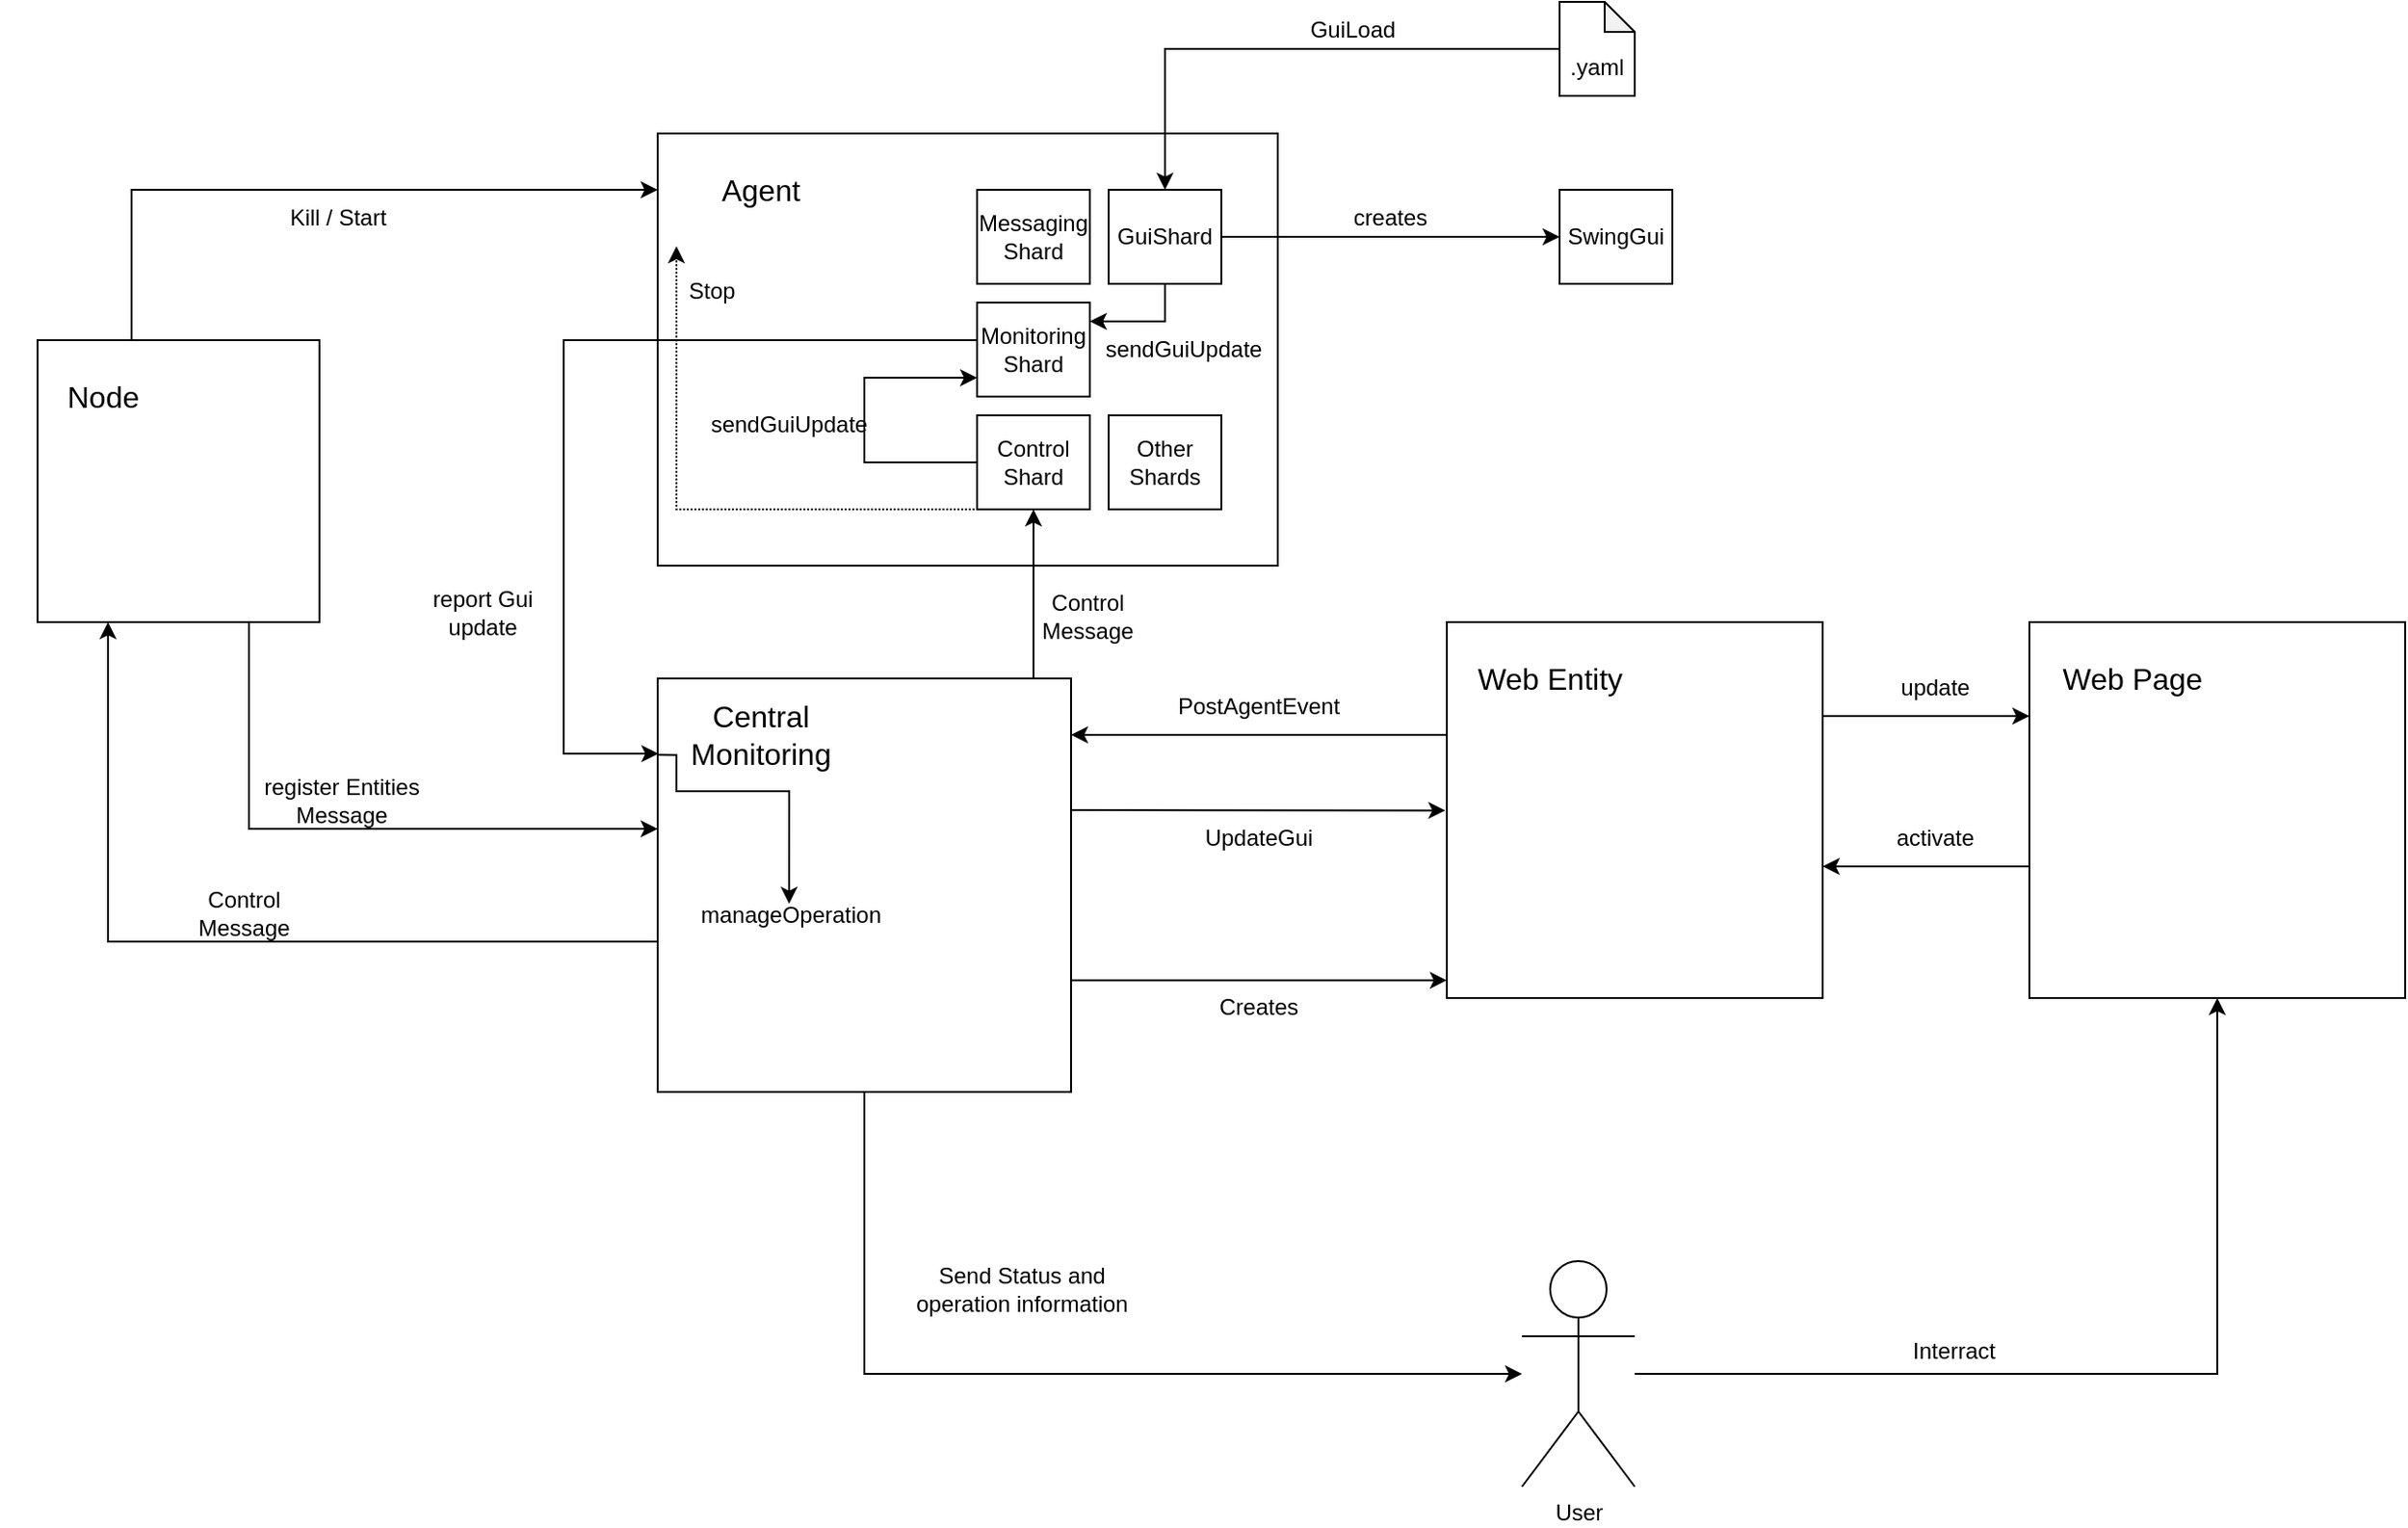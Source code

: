 <mxfile version="21.5.2" type="google">
  <diagram name="Page-1" id="XPu69D7pFfid8kS-kR1I">
    <mxGraphModel grid="1" page="1" gridSize="10" guides="1" tooltips="1" connect="1" arrows="1" fold="1" pageScale="1" pageWidth="3300" pageHeight="4681" math="0" shadow="0">
      <root>
        <mxCell id="0" />
        <mxCell id="1" parent="0" />
        <mxCell id="e4aOgMLsEX9wfIiJwYjr-1" value="" style="rounded=0;whiteSpace=wrap;html=1;" vertex="1" parent="1">
          <mxGeometry x="460" y="160" width="330" height="230" as="geometry" />
        </mxCell>
        <mxCell id="e4aOgMLsEX9wfIiJwYjr-11" style="edgeStyle=orthogonalEdgeStyle;rounded=0;orthogonalLoop=1;jettySize=auto;html=1;exitX=0;exitY=0.5;exitDx=0;exitDy=0;entryX=0.5;entryY=0;entryDx=0;entryDy=0;exitPerimeter=0;" edge="1" parent="1" source="e4aOgMLsEX9wfIiJwYjr-9" target="e4aOgMLsEX9wfIiJwYjr-2">
          <mxGeometry relative="1" as="geometry">
            <mxPoint x="910" y="120" as="sourcePoint" />
            <Array as="points">
              <mxPoint x="730" y="115" />
            </Array>
          </mxGeometry>
        </mxCell>
        <mxCell id="e4aOgMLsEX9wfIiJwYjr-15" style="edgeStyle=orthogonalEdgeStyle;rounded=0;orthogonalLoop=1;jettySize=auto;html=1;entryX=0;entryY=0.5;entryDx=0;entryDy=0;" edge="1" parent="1" source="e4aOgMLsEX9wfIiJwYjr-2" target="e4aOgMLsEX9wfIiJwYjr-5">
          <mxGeometry relative="1" as="geometry" />
        </mxCell>
        <mxCell id="e4aOgMLsEX9wfIiJwYjr-2" value="GuiShard" style="rounded=0;whiteSpace=wrap;html=1;" vertex="1" parent="1">
          <mxGeometry x="700" y="190" width="60" height="50" as="geometry" />
        </mxCell>
        <mxCell id="e4aOgMLsEX9wfIiJwYjr-18" style="edgeStyle=orthogonalEdgeStyle;rounded=0;orthogonalLoop=1;jettySize=auto;html=1;" edge="1" parent="1" source="e4aOgMLsEX9wfIiJwYjr-2" target="e4aOgMLsEX9wfIiJwYjr-3">
          <mxGeometry relative="1" as="geometry">
            <Array as="points">
              <mxPoint x="730" y="260" />
            </Array>
          </mxGeometry>
        </mxCell>
        <mxCell id="e4aOgMLsEX9wfIiJwYjr-20" style="edgeStyle=orthogonalEdgeStyle;rounded=0;orthogonalLoop=1;jettySize=auto;html=1;exitX=0;exitY=0.5;exitDx=0;exitDy=0;" edge="1" parent="1" source="e4aOgMLsEX9wfIiJwYjr-6">
          <mxGeometry relative="1" as="geometry">
            <mxPoint x="370" y="470" as="sourcePoint" />
            <mxPoint x="630" y="290" as="targetPoint" />
            <Array as="points">
              <mxPoint x="570" y="335" />
              <mxPoint x="570" y="290" />
              <mxPoint x="630" y="290" />
            </Array>
          </mxGeometry>
        </mxCell>
        <mxCell id="e4aOgMLsEX9wfIiJwYjr-26" style="edgeStyle=orthogonalEdgeStyle;rounded=0;orthogonalLoop=1;jettySize=auto;html=1;entryX=0.004;entryY=0.676;entryDx=0;entryDy=0;entryPerimeter=0;" edge="1" parent="1" source="e4aOgMLsEX9wfIiJwYjr-3" target="e4aOgMLsEX9wfIiJwYjr-23">
          <mxGeometry relative="1" as="geometry">
            <Array as="points">
              <mxPoint x="410" y="270" />
              <mxPoint x="410" y="490" />
              <mxPoint x="460" y="490" />
            </Array>
          </mxGeometry>
        </mxCell>
        <mxCell id="e4aOgMLsEX9wfIiJwYjr-3" value="&lt;div&gt;Monitoring&lt;/div&gt;&lt;div&gt;Shard&lt;br&gt;&lt;/div&gt;" style="rounded=0;whiteSpace=wrap;html=1;" vertex="1" parent="1">
          <mxGeometry x="630" y="250" width="60" height="50" as="geometry" />
        </mxCell>
        <mxCell id="e4aOgMLsEX9wfIiJwYjr-4" value="&lt;div&gt;Messaging&lt;/div&gt;&lt;div&gt;Shard&lt;br&gt;&lt;/div&gt;" style="rounded=0;whiteSpace=wrap;html=1;" vertex="1" parent="1">
          <mxGeometry x="630" y="190" width="60" height="50" as="geometry" />
        </mxCell>
        <mxCell id="e4aOgMLsEX9wfIiJwYjr-5" value="SwingGui" style="rounded=0;whiteSpace=wrap;html=1;" vertex="1" parent="1">
          <mxGeometry x="940" y="190" width="60" height="50" as="geometry" />
        </mxCell>
        <mxCell id="e4aOgMLsEX9wfIiJwYjr-46" style="edgeStyle=orthogonalEdgeStyle;rounded=0;orthogonalLoop=1;jettySize=auto;html=1;exitX=0.04;exitY=0.875;exitDx=0;exitDy=0;exitPerimeter=0;dashed=1;dashPattern=1 1;" edge="1" parent="1" source="e4aOgMLsEX9wfIiJwYjr-6" target="e4aOgMLsEX9wfIiJwYjr-8">
          <mxGeometry relative="1" as="geometry">
            <Array as="points">
              <mxPoint x="630" y="354" />
              <mxPoint x="630" y="360" />
              <mxPoint x="470" y="360" />
            </Array>
          </mxGeometry>
        </mxCell>
        <mxCell id="e4aOgMLsEX9wfIiJwYjr-6" value="&lt;div&gt;Control&lt;/div&gt;&lt;div&gt;Shard&lt;br&gt;&lt;/div&gt;" style="rounded=0;whiteSpace=wrap;html=1;" vertex="1" parent="1">
          <mxGeometry x="630" y="310" width="60" height="50" as="geometry" />
        </mxCell>
        <mxCell id="e4aOgMLsEX9wfIiJwYjr-7" value="&lt;div&gt;Other&lt;/div&gt;&lt;div&gt;Shards&lt;br&gt;&lt;/div&gt;" style="rounded=0;whiteSpace=wrap;html=1;" vertex="1" parent="1">
          <mxGeometry x="700" y="310" width="60" height="50" as="geometry" />
        </mxCell>
        <mxCell id="e4aOgMLsEX9wfIiJwYjr-8" value="Agent" style="text;html=1;strokeColor=none;fillColor=none;align=center;verticalAlign=middle;whiteSpace=wrap;rounded=0;fontSize=16;" vertex="1" parent="1">
          <mxGeometry x="460" y="160" width="110" height="60" as="geometry" />
        </mxCell>
        <mxCell id="e4aOgMLsEX9wfIiJwYjr-9" value="" style="shape=note;whiteSpace=wrap;html=1;backgroundOutline=1;darkOpacity=0.05;size=16;" vertex="1" parent="1">
          <mxGeometry x="940" y="90" width="40" height="50" as="geometry" />
        </mxCell>
        <mxCell id="e4aOgMLsEX9wfIiJwYjr-10" value=".yaml" style="text;html=1;strokeColor=none;fillColor=none;align=center;verticalAlign=middle;whiteSpace=wrap;rounded=0;" vertex="1" parent="1">
          <mxGeometry x="930" y="110" width="60" height="30" as="geometry" />
        </mxCell>
        <mxCell id="e4aOgMLsEX9wfIiJwYjr-24" style="edgeStyle=orthogonalEdgeStyle;rounded=0;orthogonalLoop=1;jettySize=auto;html=1;" edge="1" parent="1" source="e4aOgMLsEX9wfIiJwYjr-12" target="e4aOgMLsEX9wfIiJwYjr-6">
          <mxGeometry relative="1" as="geometry">
            <Array as="points">
              <mxPoint x="660" y="430" />
              <mxPoint x="660" y="430" />
            </Array>
          </mxGeometry>
        </mxCell>
        <mxCell id="e4aOgMLsEX9wfIiJwYjr-41" style="edgeStyle=orthogonalEdgeStyle;rounded=0;orthogonalLoop=1;jettySize=auto;html=1;entryX=0;entryY=0.953;entryDx=0;entryDy=0;entryPerimeter=0;" edge="1" parent="1" source="e4aOgMLsEX9wfIiJwYjr-12" target="e4aOgMLsEX9wfIiJwYjr-33">
          <mxGeometry relative="1" as="geometry">
            <Array as="points">
              <mxPoint x="780" y="611" />
            </Array>
          </mxGeometry>
        </mxCell>
        <mxCell id="e4aOgMLsEX9wfIiJwYjr-44" style="edgeStyle=orthogonalEdgeStyle;rounded=0;orthogonalLoop=1;jettySize=auto;html=1;entryX=0.25;entryY=1;entryDx=0;entryDy=0;" edge="1" parent="1" source="e4aOgMLsEX9wfIiJwYjr-12" target="e4aOgMLsEX9wfIiJwYjr-28">
          <mxGeometry relative="1" as="geometry">
            <Array as="points">
              <mxPoint x="168" y="590" />
            </Array>
          </mxGeometry>
        </mxCell>
        <mxCell id="e4aOgMLsEX9wfIiJwYjr-62" style="edgeStyle=orthogonalEdgeStyle;rounded=0;orthogonalLoop=1;jettySize=auto;html=1;" edge="1" parent="1" source="e4aOgMLsEX9wfIiJwYjr-12" target="GOfTw_mxdVKCr9XZnJSm-1">
          <mxGeometry relative="1" as="geometry">
            <Array as="points">
              <mxPoint x="570" y="820" />
            </Array>
            <mxPoint x="870" y="810.0" as="targetPoint" />
          </mxGeometry>
        </mxCell>
        <mxCell id="e4aOgMLsEX9wfIiJwYjr-12" value="" style="whiteSpace=wrap;html=1;aspect=fixed;" vertex="1" parent="1">
          <mxGeometry x="460" y="450" width="220" height="220" as="geometry" />
        </mxCell>
        <mxCell id="e4aOgMLsEX9wfIiJwYjr-13" value="GuiLoad" style="text;html=1;strokeColor=none;fillColor=none;align=center;verticalAlign=middle;whiteSpace=wrap;rounded=0;" vertex="1" parent="1">
          <mxGeometry x="800" y="90" width="60" height="30" as="geometry" />
        </mxCell>
        <mxCell id="e4aOgMLsEX9wfIiJwYjr-17" value="creates" style="text;html=1;strokeColor=none;fillColor=none;align=center;verticalAlign=middle;whiteSpace=wrap;rounded=0;" vertex="1" parent="1">
          <mxGeometry x="820" y="190" width="60" height="30" as="geometry" />
        </mxCell>
        <mxCell id="e4aOgMLsEX9wfIiJwYjr-19" value="sendGuiUpdate" style="text;html=1;strokeColor=none;fillColor=none;align=center;verticalAlign=middle;whiteSpace=wrap;rounded=0;" vertex="1" parent="1">
          <mxGeometry x="710" y="260" width="60" height="30" as="geometry" />
        </mxCell>
        <mxCell id="e4aOgMLsEX9wfIiJwYjr-21" value="sendGuiUpdate" style="text;html=1;strokeColor=none;fillColor=none;align=center;verticalAlign=middle;whiteSpace=wrap;rounded=0;" vertex="1" parent="1">
          <mxGeometry x="500" y="300" width="60" height="30" as="geometry" />
        </mxCell>
        <mxCell id="e4aOgMLsEX9wfIiJwYjr-54" style="edgeStyle=orthogonalEdgeStyle;rounded=0;orthogonalLoop=1;jettySize=auto;html=1;exitX=0.002;exitY=0.678;exitDx=0;exitDy=0;entryX=0.318;entryY=0.545;entryDx=0;entryDy=0;entryPerimeter=0;exitPerimeter=0;" edge="1" parent="1" source="e4aOgMLsEX9wfIiJwYjr-23" target="e4aOgMLsEX9wfIiJwYjr-12">
          <mxGeometry relative="1" as="geometry">
            <Array as="points">
              <mxPoint x="470" y="491" />
              <mxPoint x="470" y="510" />
              <mxPoint x="530" y="510" />
            </Array>
          </mxGeometry>
        </mxCell>
        <mxCell id="e4aOgMLsEX9wfIiJwYjr-23" value="Central Monitoring" style="text;html=1;strokeColor=none;fillColor=none;align=center;verticalAlign=middle;whiteSpace=wrap;rounded=0;fontSize=16;" vertex="1" parent="1">
          <mxGeometry x="460" y="450" width="110" height="60" as="geometry" />
        </mxCell>
        <mxCell id="e4aOgMLsEX9wfIiJwYjr-25" value="Control Message" style="text;html=1;strokeColor=none;fillColor=none;align=center;verticalAlign=middle;whiteSpace=wrap;rounded=0;" vertex="1" parent="1">
          <mxGeometry x="659" y="402" width="60" height="30" as="geometry" />
        </mxCell>
        <mxCell id="e4aOgMLsEX9wfIiJwYjr-27" value="report Gui update" style="text;html=1;strokeColor=none;fillColor=none;align=center;verticalAlign=middle;whiteSpace=wrap;rounded=0;" vertex="1" parent="1">
          <mxGeometry x="337" y="400" width="60" height="30" as="geometry" />
        </mxCell>
        <mxCell id="e4aOgMLsEX9wfIiJwYjr-49" style="edgeStyle=orthogonalEdgeStyle;rounded=0;orthogonalLoop=1;jettySize=auto;html=1;exitX=0.75;exitY=1;exitDx=0;exitDy=0;" edge="1" parent="1" source="e4aOgMLsEX9wfIiJwYjr-28">
          <mxGeometry relative="1" as="geometry">
            <mxPoint x="460" y="530" as="targetPoint" />
            <Array as="points">
              <mxPoint x="242" y="530" />
              <mxPoint x="460" y="530" />
            </Array>
          </mxGeometry>
        </mxCell>
        <mxCell id="e4aOgMLsEX9wfIiJwYjr-28" value="" style="whiteSpace=wrap;html=1;aspect=fixed;" vertex="1" parent="1">
          <mxGeometry x="130" y="270" width="150" height="150" as="geometry" />
        </mxCell>
        <mxCell id="e4aOgMLsEX9wfIiJwYjr-31" style="edgeStyle=orthogonalEdgeStyle;rounded=0;orthogonalLoop=1;jettySize=auto;html=1;entryX=0;entryY=0.5;entryDx=0;entryDy=0;" edge="1" parent="1" source="e4aOgMLsEX9wfIiJwYjr-28" target="e4aOgMLsEX9wfIiJwYjr-8">
          <mxGeometry relative="1" as="geometry">
            <Array as="points">
              <mxPoint x="180" y="190" />
            </Array>
          </mxGeometry>
        </mxCell>
        <mxCell id="e4aOgMLsEX9wfIiJwYjr-30" value="Node" style="text;html=1;strokeColor=none;fillColor=none;align=center;verticalAlign=middle;whiteSpace=wrap;rounded=0;fontSize=16;" vertex="1" parent="1">
          <mxGeometry x="110" y="270" width="110" height="60" as="geometry" />
        </mxCell>
        <mxCell id="e4aOgMLsEX9wfIiJwYjr-32" value="Kill / Start" style="text;html=1;strokeColor=none;fillColor=none;align=center;verticalAlign=middle;whiteSpace=wrap;rounded=0;" vertex="1" parent="1">
          <mxGeometry x="260" y="190" width="60" height="30" as="geometry" />
        </mxCell>
        <mxCell id="e4aOgMLsEX9wfIiJwYjr-38" style="edgeStyle=orthogonalEdgeStyle;rounded=0;orthogonalLoop=1;jettySize=auto;html=1;entryX=0;entryY=0.25;entryDx=0;entryDy=0;" edge="1" parent="1" source="e4aOgMLsEX9wfIiJwYjr-33" target="e4aOgMLsEX9wfIiJwYjr-36">
          <mxGeometry relative="1" as="geometry">
            <Array as="points">
              <mxPoint x="1110" y="470" />
              <mxPoint x="1110" y="470" />
            </Array>
          </mxGeometry>
        </mxCell>
        <mxCell id="e4aOgMLsEX9wfIiJwYjr-42" style="edgeStyle=orthogonalEdgeStyle;rounded=0;orthogonalLoop=1;jettySize=auto;html=1;" edge="1" parent="1" source="e4aOgMLsEX9wfIiJwYjr-33">
          <mxGeometry relative="1" as="geometry">
            <mxPoint x="680" y="480" as="targetPoint" />
            <Array as="points">
              <mxPoint x="680" y="480" />
            </Array>
          </mxGeometry>
        </mxCell>
        <mxCell id="e4aOgMLsEX9wfIiJwYjr-33" value="" style="whiteSpace=wrap;html=1;aspect=fixed;" vertex="1" parent="1">
          <mxGeometry x="880" y="420" width="200" height="200" as="geometry" />
        </mxCell>
        <mxCell id="e4aOgMLsEX9wfIiJwYjr-35" value="Web Entity" style="text;html=1;strokeColor=none;fillColor=none;align=center;verticalAlign=middle;whiteSpace=wrap;rounded=0;fontSize=16;" vertex="1" parent="1">
          <mxGeometry x="880" y="420" width="110" height="60" as="geometry" />
        </mxCell>
        <mxCell id="e4aOgMLsEX9wfIiJwYjr-40" style="edgeStyle=orthogonalEdgeStyle;rounded=0;orthogonalLoop=1;jettySize=auto;html=1;" edge="1" parent="1" source="e4aOgMLsEX9wfIiJwYjr-36">
          <mxGeometry relative="1" as="geometry">
            <mxPoint x="1080" y="550" as="targetPoint" />
            <Array as="points">
              <mxPoint x="1080" y="550" />
            </Array>
          </mxGeometry>
        </mxCell>
        <mxCell id="e4aOgMLsEX9wfIiJwYjr-36" value="" style="whiteSpace=wrap;html=1;aspect=fixed;" vertex="1" parent="1">
          <mxGeometry x="1190" y="420" width="200" height="200" as="geometry" />
        </mxCell>
        <mxCell id="e4aOgMLsEX9wfIiJwYjr-37" value="Web Page" style="text;html=1;strokeColor=none;fillColor=none;align=center;verticalAlign=middle;whiteSpace=wrap;rounded=0;fontSize=16;" vertex="1" parent="1">
          <mxGeometry x="1190" y="420" width="110" height="60" as="geometry" />
        </mxCell>
        <mxCell id="e4aOgMLsEX9wfIiJwYjr-43" value="PostAgentEvent" style="text;html=1;strokeColor=none;fillColor=none;align=center;verticalAlign=middle;whiteSpace=wrap;rounded=0;" vertex="1" parent="1">
          <mxGeometry x="750" y="450" width="60" height="30" as="geometry" />
        </mxCell>
        <mxCell id="e4aOgMLsEX9wfIiJwYjr-45" value="Control Message" style="text;html=1;strokeColor=none;fillColor=none;align=center;verticalAlign=middle;whiteSpace=wrap;rounded=0;" vertex="1" parent="1">
          <mxGeometry x="210" y="560" width="60" height="30" as="geometry" />
        </mxCell>
        <mxCell id="e4aOgMLsEX9wfIiJwYjr-48" value="Stop" style="text;html=1;strokeColor=none;fillColor=none;align=center;verticalAlign=middle;whiteSpace=wrap;rounded=0;" vertex="1" parent="1">
          <mxGeometry x="459" y="229" width="60" height="30" as="geometry" />
        </mxCell>
        <mxCell id="e4aOgMLsEX9wfIiJwYjr-50" value="register Entities Message" style="text;html=1;strokeColor=none;fillColor=none;align=center;verticalAlign=middle;whiteSpace=wrap;rounded=0;" vertex="1" parent="1">
          <mxGeometry x="247" y="500" width="90" height="30" as="geometry" />
        </mxCell>
        <mxCell id="e4aOgMLsEX9wfIiJwYjr-51" value="update" style="text;html=1;strokeColor=none;fillColor=none;align=center;verticalAlign=middle;whiteSpace=wrap;rounded=0;" vertex="1" parent="1">
          <mxGeometry x="1110" y="440" width="60" height="30" as="geometry" />
        </mxCell>
        <mxCell id="e4aOgMLsEX9wfIiJwYjr-52" value="activate" style="text;html=1;strokeColor=none;fillColor=none;align=center;verticalAlign=middle;whiteSpace=wrap;rounded=0;" vertex="1" parent="1">
          <mxGeometry x="1110" y="520" width="60" height="30" as="geometry" />
        </mxCell>
        <mxCell id="e4aOgMLsEX9wfIiJwYjr-53" style="edgeStyle=orthogonalEdgeStyle;rounded=0;orthogonalLoop=1;jettySize=auto;html=1;entryX=-0.004;entryY=0.501;entryDx=0;entryDy=0;entryPerimeter=0;" edge="1" parent="1" target="e4aOgMLsEX9wfIiJwYjr-33">
          <mxGeometry relative="1" as="geometry">
            <mxPoint x="680" y="520" as="sourcePoint" />
            <mxPoint x="879" y="517" as="targetPoint" />
            <Array as="points">
              <mxPoint x="879" y="520" />
            </Array>
          </mxGeometry>
        </mxCell>
        <mxCell id="e4aOgMLsEX9wfIiJwYjr-55" value="manageOperation" style="text;html=1;strokeColor=none;fillColor=none;align=center;verticalAlign=middle;whiteSpace=wrap;rounded=0;" vertex="1" parent="1">
          <mxGeometry x="501" y="561" width="60" height="30" as="geometry" />
        </mxCell>
        <mxCell id="e4aOgMLsEX9wfIiJwYjr-56" value="UpdateGui" style="text;html=1;strokeColor=none;fillColor=none;align=center;verticalAlign=middle;whiteSpace=wrap;rounded=0;" vertex="1" parent="1">
          <mxGeometry x="750" y="520" width="60" height="30" as="geometry" />
        </mxCell>
        <mxCell id="e4aOgMLsEX9wfIiJwYjr-59" value="Creates" style="text;html=1;strokeColor=none;fillColor=none;align=center;verticalAlign=middle;whiteSpace=wrap;rounded=0;" vertex="1" parent="1">
          <mxGeometry x="750" y="610" width="60" height="30" as="geometry" />
        </mxCell>
        <mxCell id="e4aOgMLsEX9wfIiJwYjr-64" style="edgeStyle=orthogonalEdgeStyle;rounded=0;orthogonalLoop=1;jettySize=auto;html=1;" edge="1" parent="1" source="GOfTw_mxdVKCr9XZnJSm-1" target="e4aOgMLsEX9wfIiJwYjr-36">
          <mxGeometry relative="1" as="geometry">
            <mxPoint x="1030" y="830.0" as="sourcePoint" />
          </mxGeometry>
        </mxCell>
        <mxCell id="e4aOgMLsEX9wfIiJwYjr-63" value="Send Status and operation information" style="text;html=1;strokeColor=none;fillColor=none;align=center;verticalAlign=middle;whiteSpace=wrap;rounded=0;" vertex="1" parent="1">
          <mxGeometry x="589" y="750" width="130" height="50" as="geometry" />
        </mxCell>
        <mxCell id="e4aOgMLsEX9wfIiJwYjr-65" value="Interract" style="text;html=1;strokeColor=none;fillColor=none;align=center;verticalAlign=middle;whiteSpace=wrap;rounded=0;" vertex="1" parent="1">
          <mxGeometry x="1120" y="793" width="60" height="30" as="geometry" />
        </mxCell>
        <mxCell id="GOfTw_mxdVKCr9XZnJSm-1" value="User" style="shape=umlActor;verticalLabelPosition=bottom;verticalAlign=top;html=1;outlineConnect=0;" vertex="1" parent="1">
          <mxGeometry x="920" y="760" width="60" height="120" as="geometry" />
        </mxCell>
      </root>
    </mxGraphModel>
  </diagram>
</mxfile>
